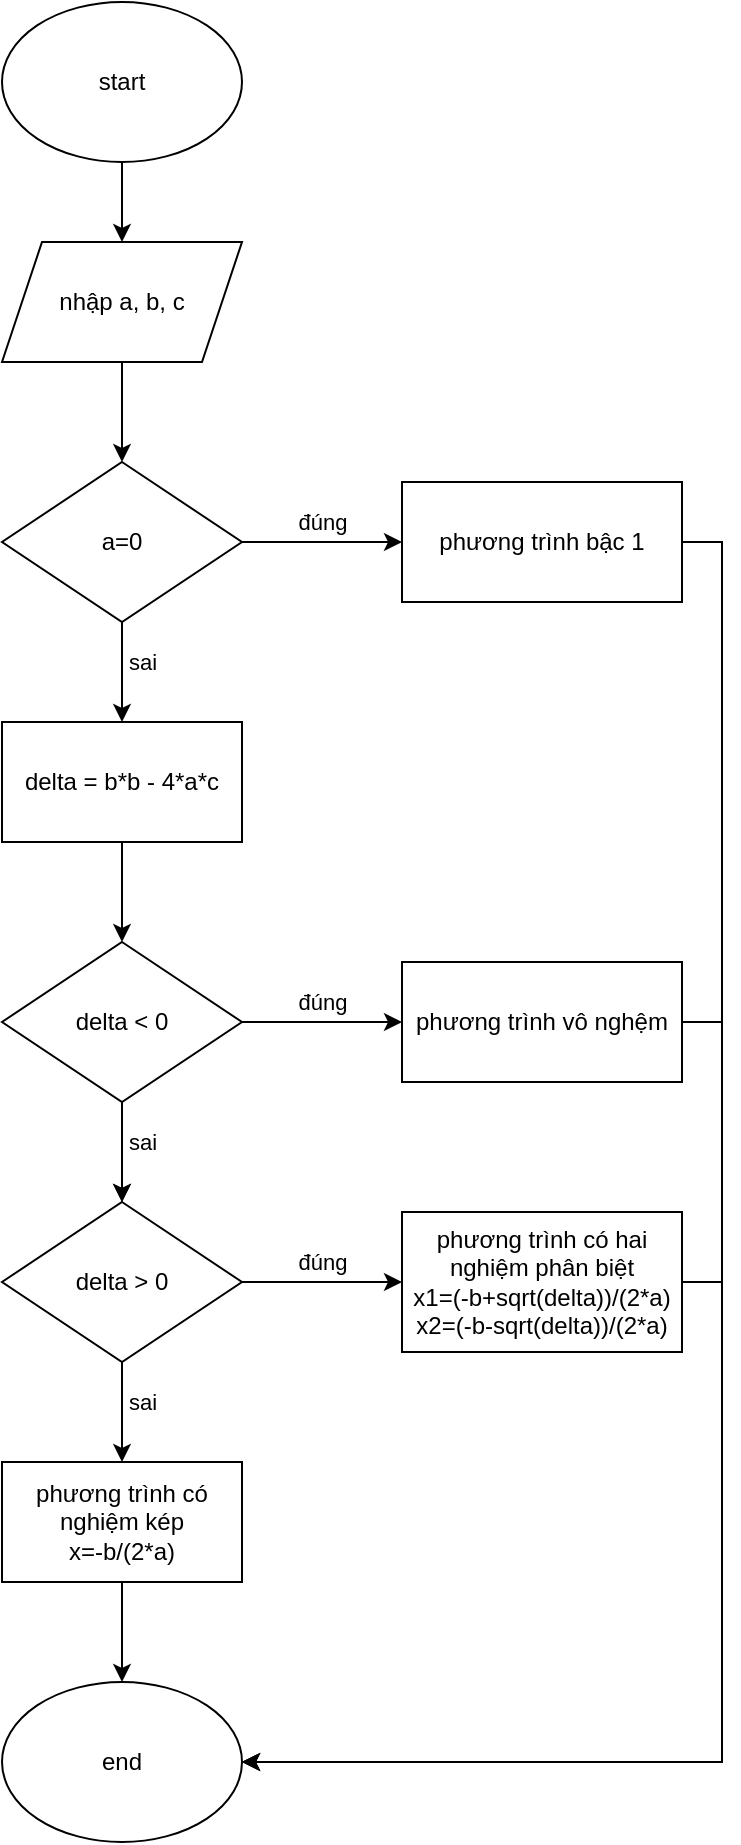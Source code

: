 <mxfile version="24.8.6">
  <diagram id="C5RBs43oDa-KdzZeNtuy" name="Page-1">
    <mxGraphModel dx="893" dy="860" grid="1" gridSize="10" guides="1" tooltips="1" connect="1" arrows="1" fold="1" page="1" pageScale="1" pageWidth="827" pageHeight="1169" math="0" shadow="0">
      <root>
        <mxCell id="WIyWlLk6GJQsqaUBKTNV-0" />
        <mxCell id="WIyWlLk6GJQsqaUBKTNV-1" parent="WIyWlLk6GJQsqaUBKTNV-0" />
        <mxCell id="LHV5OJZliF3AEs5SAvBv-2" value="" style="edgeStyle=orthogonalEdgeStyle;rounded=0;orthogonalLoop=1;jettySize=auto;html=1;" edge="1" parent="WIyWlLk6GJQsqaUBKTNV-1" source="LHV5OJZliF3AEs5SAvBv-0" target="LHV5OJZliF3AEs5SAvBv-1">
          <mxGeometry relative="1" as="geometry" />
        </mxCell>
        <mxCell id="LHV5OJZliF3AEs5SAvBv-0" value="start" style="ellipse;whiteSpace=wrap;html=1;" vertex="1" parent="WIyWlLk6GJQsqaUBKTNV-1">
          <mxGeometry x="280" y="40" width="120" height="80" as="geometry" />
        </mxCell>
        <mxCell id="LHV5OJZliF3AEs5SAvBv-4" value="" style="edgeStyle=orthogonalEdgeStyle;rounded=0;orthogonalLoop=1;jettySize=auto;html=1;" edge="1" parent="WIyWlLk6GJQsqaUBKTNV-1" source="LHV5OJZliF3AEs5SAvBv-1" target="LHV5OJZliF3AEs5SAvBv-3">
          <mxGeometry relative="1" as="geometry" />
        </mxCell>
        <mxCell id="LHV5OJZliF3AEs5SAvBv-1" value="nhập a, b, c" style="shape=parallelogram;perimeter=parallelogramPerimeter;whiteSpace=wrap;html=1;fixedSize=1;" vertex="1" parent="WIyWlLk6GJQsqaUBKTNV-1">
          <mxGeometry x="280" y="160" width="120" height="60" as="geometry" />
        </mxCell>
        <mxCell id="LHV5OJZliF3AEs5SAvBv-6" value="đúng" style="edgeStyle=orthogonalEdgeStyle;rounded=0;orthogonalLoop=1;jettySize=auto;html=1;" edge="1" parent="WIyWlLk6GJQsqaUBKTNV-1" source="LHV5OJZliF3AEs5SAvBv-3" target="LHV5OJZliF3AEs5SAvBv-5">
          <mxGeometry y="10" relative="1" as="geometry">
            <mxPoint as="offset" />
          </mxGeometry>
        </mxCell>
        <mxCell id="LHV5OJZliF3AEs5SAvBv-8" value="sai" style="edgeStyle=orthogonalEdgeStyle;rounded=0;orthogonalLoop=1;jettySize=auto;html=1;" edge="1" parent="WIyWlLk6GJQsqaUBKTNV-1" source="LHV5OJZliF3AEs5SAvBv-3" target="LHV5OJZliF3AEs5SAvBv-7">
          <mxGeometry x="-0.2" y="10" relative="1" as="geometry">
            <mxPoint as="offset" />
          </mxGeometry>
        </mxCell>
        <mxCell id="LHV5OJZliF3AEs5SAvBv-3" value="a=0" style="rhombus;whiteSpace=wrap;html=1;" vertex="1" parent="WIyWlLk6GJQsqaUBKTNV-1">
          <mxGeometry x="280" y="270" width="120" height="80" as="geometry" />
        </mxCell>
        <mxCell id="LHV5OJZliF3AEs5SAvBv-24" style="edgeStyle=orthogonalEdgeStyle;rounded=0;orthogonalLoop=1;jettySize=auto;html=1;exitX=1;exitY=0.5;exitDx=0;exitDy=0;entryX=1;entryY=0.5;entryDx=0;entryDy=0;" edge="1" parent="WIyWlLk6GJQsqaUBKTNV-1" source="LHV5OJZliF3AEs5SAvBv-5" target="LHV5OJZliF3AEs5SAvBv-20">
          <mxGeometry relative="1" as="geometry" />
        </mxCell>
        <mxCell id="LHV5OJZliF3AEs5SAvBv-5" value="phương trình bậc 1" style="whiteSpace=wrap;html=1;" vertex="1" parent="WIyWlLk6GJQsqaUBKTNV-1">
          <mxGeometry x="480" y="280" width="140" height="60" as="geometry" />
        </mxCell>
        <mxCell id="LHV5OJZliF3AEs5SAvBv-10" value="" style="edgeStyle=orthogonalEdgeStyle;rounded=0;orthogonalLoop=1;jettySize=auto;html=1;" edge="1" parent="WIyWlLk6GJQsqaUBKTNV-1" source="LHV5OJZliF3AEs5SAvBv-7" target="LHV5OJZliF3AEs5SAvBv-9">
          <mxGeometry relative="1" as="geometry" />
        </mxCell>
        <mxCell id="LHV5OJZliF3AEs5SAvBv-7" value="delta = b*b - 4*a*c" style="whiteSpace=wrap;html=1;" vertex="1" parent="WIyWlLk6GJQsqaUBKTNV-1">
          <mxGeometry x="280" y="400" width="120" height="60" as="geometry" />
        </mxCell>
        <mxCell id="LHV5OJZliF3AEs5SAvBv-12" value="" style="edgeStyle=orthogonalEdgeStyle;rounded=0;orthogonalLoop=1;jettySize=auto;html=1;" edge="1" parent="WIyWlLk6GJQsqaUBKTNV-1" source="LHV5OJZliF3AEs5SAvBv-9" target="LHV5OJZliF3AEs5SAvBv-11">
          <mxGeometry relative="1" as="geometry" />
        </mxCell>
        <mxCell id="LHV5OJZliF3AEs5SAvBv-14" value="đúng" style="edgeStyle=orthogonalEdgeStyle;rounded=0;orthogonalLoop=1;jettySize=auto;html=1;" edge="1" parent="WIyWlLk6GJQsqaUBKTNV-1" source="LHV5OJZliF3AEs5SAvBv-9" target="LHV5OJZliF3AEs5SAvBv-13">
          <mxGeometry y="10" relative="1" as="geometry">
            <mxPoint as="offset" />
          </mxGeometry>
        </mxCell>
        <mxCell id="LHV5OJZliF3AEs5SAvBv-19" value="sai" style="edgeStyle=orthogonalEdgeStyle;rounded=0;orthogonalLoop=1;jettySize=auto;html=1;" edge="1" parent="WIyWlLk6GJQsqaUBKTNV-1" source="LHV5OJZliF3AEs5SAvBv-9" target="LHV5OJZliF3AEs5SAvBv-11">
          <mxGeometry x="-0.2" y="10" relative="1" as="geometry">
            <mxPoint as="offset" />
          </mxGeometry>
        </mxCell>
        <mxCell id="LHV5OJZliF3AEs5SAvBv-9" value="delta &amp;lt; 0" style="rhombus;whiteSpace=wrap;html=1;" vertex="1" parent="WIyWlLk6GJQsqaUBKTNV-1">
          <mxGeometry x="280" y="510" width="120" height="80" as="geometry" />
        </mxCell>
        <mxCell id="LHV5OJZliF3AEs5SAvBv-16" value="đúng" style="edgeStyle=orthogonalEdgeStyle;rounded=0;orthogonalLoop=1;jettySize=auto;html=1;" edge="1" parent="WIyWlLk6GJQsqaUBKTNV-1" source="LHV5OJZliF3AEs5SAvBv-11" target="LHV5OJZliF3AEs5SAvBv-15">
          <mxGeometry y="10" relative="1" as="geometry">
            <mxPoint as="offset" />
          </mxGeometry>
        </mxCell>
        <mxCell id="LHV5OJZliF3AEs5SAvBv-18" value="sai" style="edgeStyle=orthogonalEdgeStyle;rounded=0;orthogonalLoop=1;jettySize=auto;html=1;" edge="1" parent="WIyWlLk6GJQsqaUBKTNV-1" source="LHV5OJZliF3AEs5SAvBv-11" target="LHV5OJZliF3AEs5SAvBv-17">
          <mxGeometry x="-0.2" y="10" relative="1" as="geometry">
            <mxPoint as="offset" />
          </mxGeometry>
        </mxCell>
        <mxCell id="LHV5OJZliF3AEs5SAvBv-11" value="delta &amp;gt; 0" style="rhombus;whiteSpace=wrap;html=1;" vertex="1" parent="WIyWlLk6GJQsqaUBKTNV-1">
          <mxGeometry x="280" y="640" width="120" height="80" as="geometry" />
        </mxCell>
        <mxCell id="LHV5OJZliF3AEs5SAvBv-23" style="edgeStyle=orthogonalEdgeStyle;rounded=0;orthogonalLoop=1;jettySize=auto;html=1;exitX=1;exitY=0.5;exitDx=0;exitDy=0;entryX=1;entryY=0.5;entryDx=0;entryDy=0;" edge="1" parent="WIyWlLk6GJQsqaUBKTNV-1" source="LHV5OJZliF3AEs5SAvBv-13" target="LHV5OJZliF3AEs5SAvBv-20">
          <mxGeometry relative="1" as="geometry" />
        </mxCell>
        <mxCell id="LHV5OJZliF3AEs5SAvBv-13" value="phương trình vô nghệm" style="whiteSpace=wrap;html=1;" vertex="1" parent="WIyWlLk6GJQsqaUBKTNV-1">
          <mxGeometry x="480" y="520" width="140" height="60" as="geometry" />
        </mxCell>
        <mxCell id="LHV5OJZliF3AEs5SAvBv-22" style="edgeStyle=orthogonalEdgeStyle;rounded=0;orthogonalLoop=1;jettySize=auto;html=1;exitX=1;exitY=0.5;exitDx=0;exitDy=0;entryX=1;entryY=0.5;entryDx=0;entryDy=0;" edge="1" parent="WIyWlLk6GJQsqaUBKTNV-1" source="LHV5OJZliF3AEs5SAvBv-15" target="LHV5OJZliF3AEs5SAvBv-20">
          <mxGeometry relative="1" as="geometry" />
        </mxCell>
        <mxCell id="LHV5OJZliF3AEs5SAvBv-15" value="&lt;div style=&quot;&quot;&gt;&lt;span style=&quot;background-color: initial;&quot;&gt;&lt;font style=&quot;font-size: 12px;&quot;&gt;phương trình có hai nghiệm phân biệt&lt;/font&gt;&lt;/span&gt;&lt;/div&gt;&lt;div style=&quot;&quot;&gt;&lt;div style=&quot;&quot;&gt;&lt;span style=&quot;background-color: initial;&quot;&gt;&lt;font style=&quot;font-size: 12px;&quot;&gt;x1=(-b+sqrt(delta))/(2*a)&lt;/font&gt;&lt;/span&gt;&lt;/div&gt;&lt;div style=&quot;&quot;&gt;&lt;span style=&quot;background-color: initial;&quot;&gt;&lt;font style=&quot;font-size: 12px;&quot;&gt;x2=(-b-sqrt(delta))/(2*a)&lt;/font&gt;&lt;/span&gt;&lt;/div&gt;&lt;/div&gt;" style="whiteSpace=wrap;html=1;align=center;" vertex="1" parent="WIyWlLk6GJQsqaUBKTNV-1">
          <mxGeometry x="480" y="645" width="140" height="70" as="geometry" />
        </mxCell>
        <mxCell id="LHV5OJZliF3AEs5SAvBv-21" value="" style="edgeStyle=orthogonalEdgeStyle;rounded=0;orthogonalLoop=1;jettySize=auto;html=1;" edge="1" parent="WIyWlLk6GJQsqaUBKTNV-1" source="LHV5OJZliF3AEs5SAvBv-17" target="LHV5OJZliF3AEs5SAvBv-20">
          <mxGeometry relative="1" as="geometry" />
        </mxCell>
        <mxCell id="LHV5OJZliF3AEs5SAvBv-17" value="phương trình có nghiệm kép&lt;div&gt;x=-b/(2*a)&lt;/div&gt;" style="whiteSpace=wrap;html=1;" vertex="1" parent="WIyWlLk6GJQsqaUBKTNV-1">
          <mxGeometry x="280" y="770" width="120" height="60" as="geometry" />
        </mxCell>
        <mxCell id="LHV5OJZliF3AEs5SAvBv-20" value="end" style="ellipse;whiteSpace=wrap;html=1;" vertex="1" parent="WIyWlLk6GJQsqaUBKTNV-1">
          <mxGeometry x="280" y="880" width="120" height="80" as="geometry" />
        </mxCell>
      </root>
    </mxGraphModel>
  </diagram>
</mxfile>

